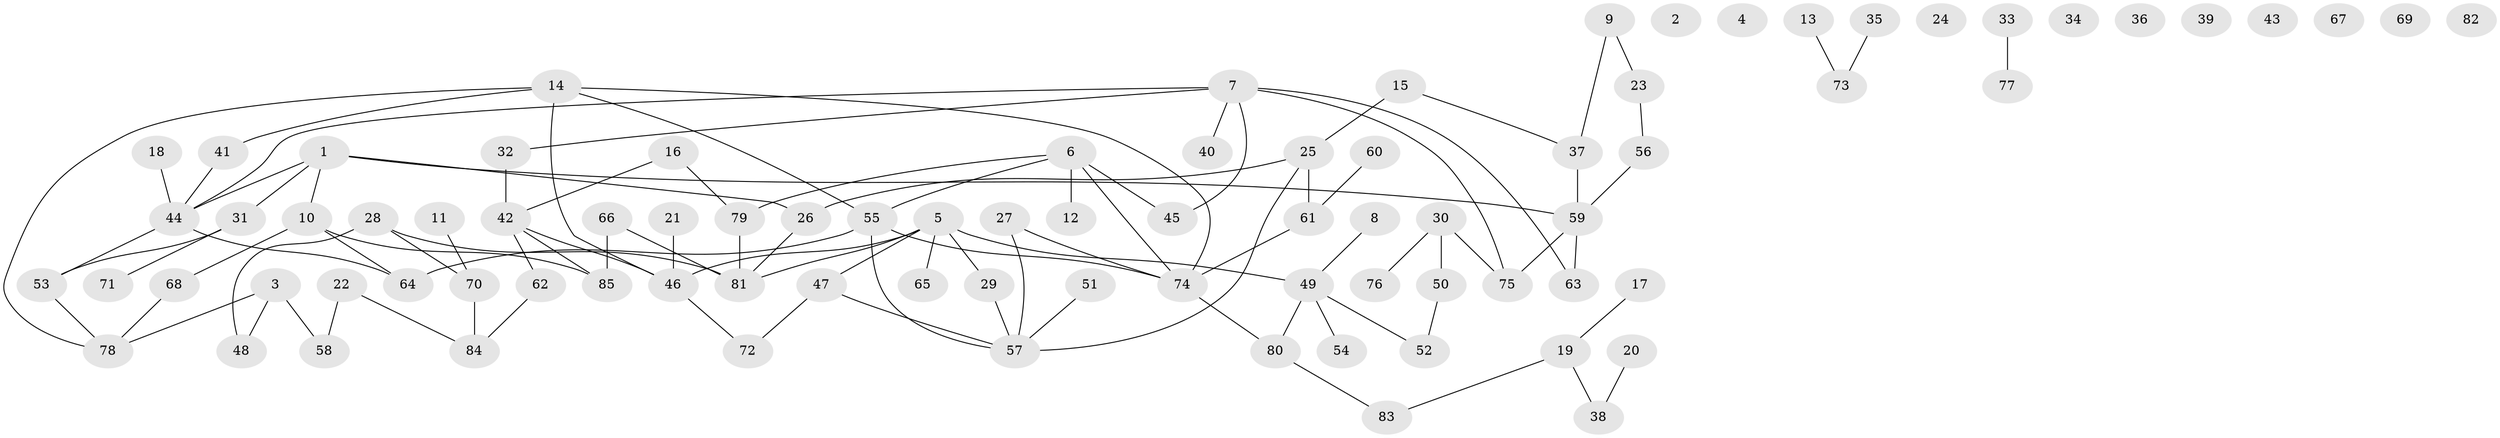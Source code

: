 // coarse degree distribution, {9: 0.0625, 4: 0.25, 2: 0.28125, 5: 0.09375, 1: 0.21875, 3: 0.0625, 6: 0.03125}
// Generated by graph-tools (version 1.1) at 2025/47/03/04/25 22:47:59]
// undirected, 85 vertices, 101 edges
graph export_dot {
  node [color=gray90,style=filled];
  1;
  2;
  3;
  4;
  5;
  6;
  7;
  8;
  9;
  10;
  11;
  12;
  13;
  14;
  15;
  16;
  17;
  18;
  19;
  20;
  21;
  22;
  23;
  24;
  25;
  26;
  27;
  28;
  29;
  30;
  31;
  32;
  33;
  34;
  35;
  36;
  37;
  38;
  39;
  40;
  41;
  42;
  43;
  44;
  45;
  46;
  47;
  48;
  49;
  50;
  51;
  52;
  53;
  54;
  55;
  56;
  57;
  58;
  59;
  60;
  61;
  62;
  63;
  64;
  65;
  66;
  67;
  68;
  69;
  70;
  71;
  72;
  73;
  74;
  75;
  76;
  77;
  78;
  79;
  80;
  81;
  82;
  83;
  84;
  85;
  1 -- 10;
  1 -- 26;
  1 -- 31;
  1 -- 44;
  1 -- 59;
  3 -- 48;
  3 -- 58;
  3 -- 78;
  5 -- 29;
  5 -- 46;
  5 -- 47;
  5 -- 49;
  5 -- 65;
  5 -- 81;
  6 -- 12;
  6 -- 45;
  6 -- 55;
  6 -- 74;
  6 -- 79;
  7 -- 32;
  7 -- 40;
  7 -- 44;
  7 -- 45;
  7 -- 63;
  7 -- 75;
  8 -- 49;
  9 -- 23;
  9 -- 37;
  10 -- 64;
  10 -- 68;
  10 -- 85;
  11 -- 70;
  13 -- 73;
  14 -- 41;
  14 -- 46;
  14 -- 55;
  14 -- 74;
  14 -- 78;
  15 -- 25;
  15 -- 37;
  16 -- 42;
  16 -- 79;
  17 -- 19;
  18 -- 44;
  19 -- 38;
  19 -- 83;
  20 -- 38;
  21 -- 46;
  22 -- 58;
  22 -- 84;
  23 -- 56;
  25 -- 26;
  25 -- 57;
  25 -- 61;
  26 -- 81;
  27 -- 57;
  27 -- 74;
  28 -- 48;
  28 -- 70;
  28 -- 81;
  29 -- 57;
  30 -- 50;
  30 -- 75;
  30 -- 76;
  31 -- 53;
  31 -- 71;
  32 -- 42;
  33 -- 77;
  35 -- 73;
  37 -- 59;
  41 -- 44;
  42 -- 46;
  42 -- 62;
  42 -- 85;
  44 -- 53;
  44 -- 64;
  46 -- 72;
  47 -- 57;
  47 -- 72;
  49 -- 52;
  49 -- 54;
  49 -- 80;
  50 -- 52;
  51 -- 57;
  53 -- 78;
  55 -- 57;
  55 -- 64;
  55 -- 74;
  56 -- 59;
  59 -- 63;
  59 -- 75;
  60 -- 61;
  61 -- 74;
  62 -- 84;
  66 -- 81;
  66 -- 85;
  68 -- 78;
  70 -- 84;
  74 -- 80;
  79 -- 81;
  80 -- 83;
}
